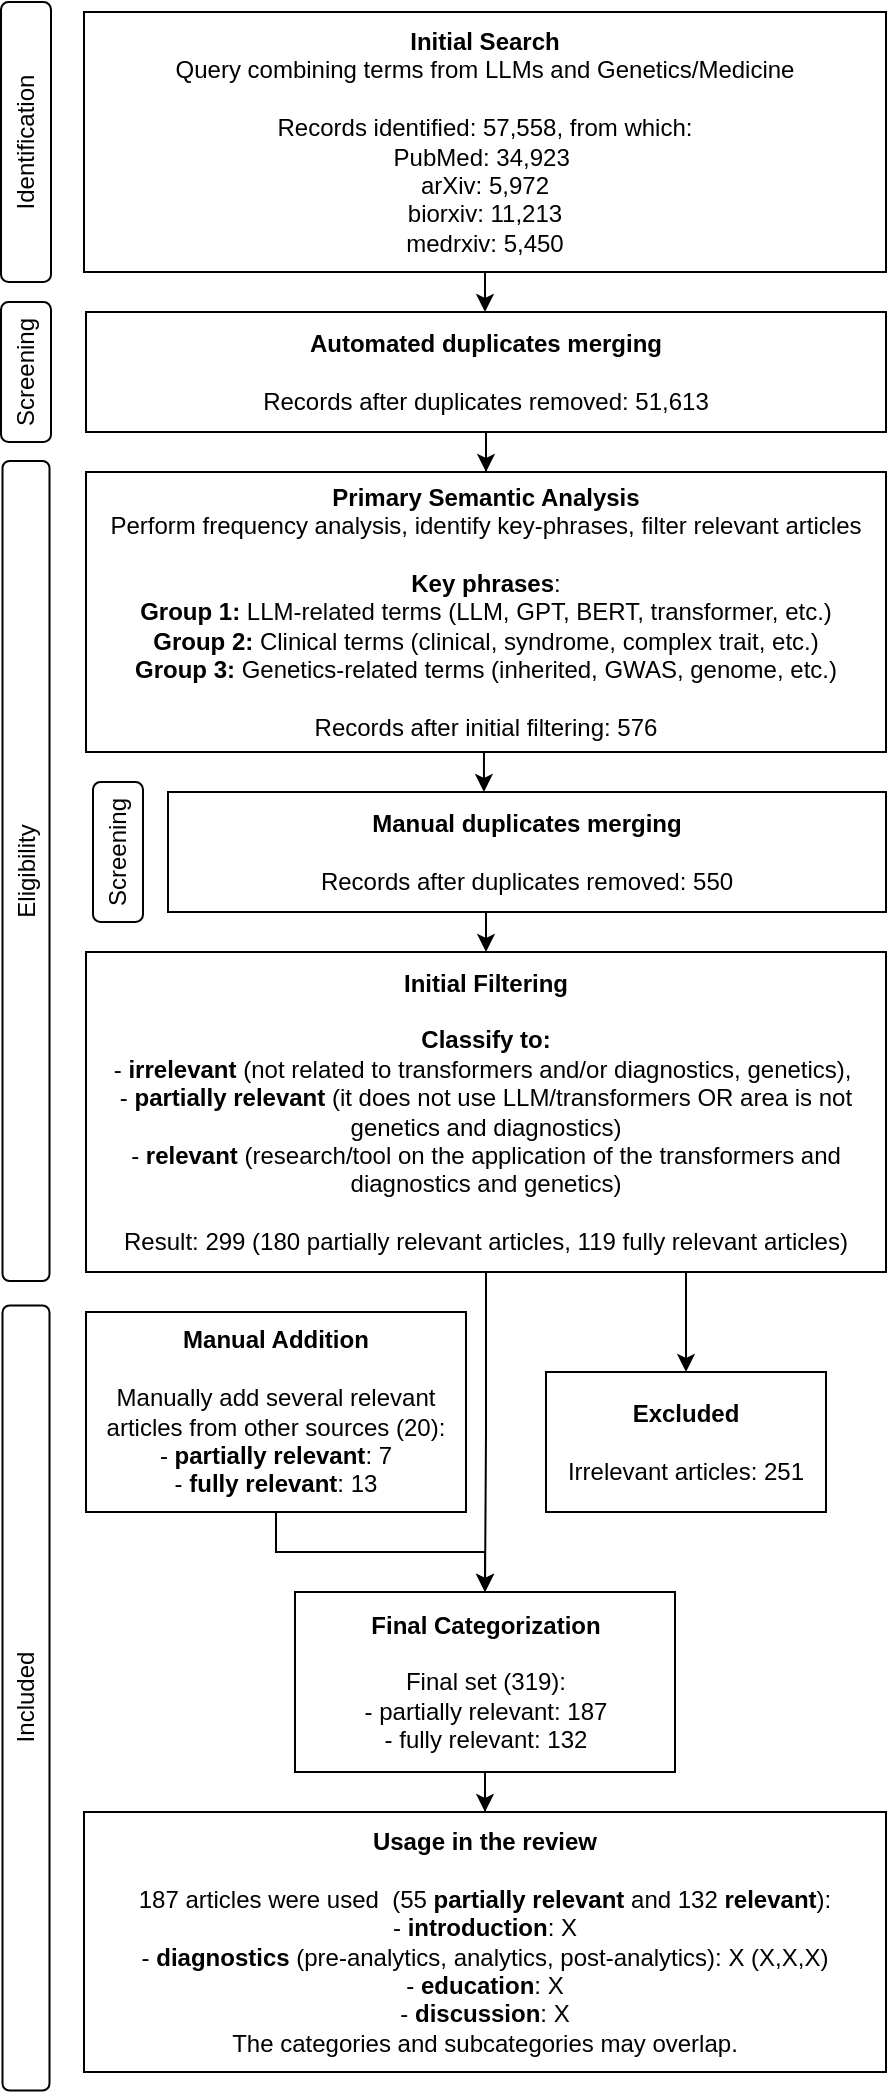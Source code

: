 <mxfile version="28.2.7">
  <diagram name="Страница — 1" id="8GmCdWIh2RvpjUtEzQ7G">
    <mxGraphModel dx="1491" dy="729" grid="1" gridSize="10" guides="1" tooltips="1" connect="1" arrows="1" fold="1" page="1" pageScale="1" pageWidth="827" pageHeight="1169" math="0" shadow="0">
      <root>
        <mxCell id="0" />
        <mxCell id="1" parent="0" />
        <mxCell id="hqPv4LxQJIXuMZ807FkV-1" style="edgeStyle=orthogonalEdgeStyle;rounded=0;orthogonalLoop=1;jettySize=auto;html=1;" edge="1" parent="1" source="hqPv4LxQJIXuMZ807FkV-2" target="hqPv4LxQJIXuMZ807FkV-4">
          <mxGeometry relative="1" as="geometry" />
        </mxCell>
        <mxCell id="hqPv4LxQJIXuMZ807FkV-2" value="&lt;b&gt;Initial Search&lt;/b&gt;&lt;div&gt;Query combining terms from LLMs and Genetics/Medicine&lt;br&gt;&lt;div&gt;&lt;br&gt;&lt;/div&gt;&lt;div&gt;&lt;div&gt;&lt;span style=&quot;font-size: 12px;&quot;&gt;Records identified: 57,558, from which:&lt;/span&gt;&lt;/div&gt;&lt;div&gt;PubMed: 34,923&amp;nbsp;&lt;/div&gt;&lt;div&gt;arXiv: 5,972&lt;/div&gt;biorxiv: 11,213&lt;div&gt;medrxiv: 5,450&lt;br&gt;&lt;/div&gt;&lt;/div&gt;&lt;/div&gt;" style="rounded=0;whiteSpace=wrap;html=1;" vertex="1" parent="1">
          <mxGeometry x="319" y="90" width="401" height="130" as="geometry" />
        </mxCell>
        <mxCell id="hqPv4LxQJIXuMZ807FkV-3" style="edgeStyle=orthogonalEdgeStyle;rounded=0;orthogonalLoop=1;jettySize=auto;html=1;entryX=0.5;entryY=0;entryDx=0;entryDy=0;" edge="1" parent="1" source="hqPv4LxQJIXuMZ807FkV-4" target="hqPv4LxQJIXuMZ807FkV-6">
          <mxGeometry relative="1" as="geometry" />
        </mxCell>
        <mxCell id="hqPv4LxQJIXuMZ807FkV-4" value="&lt;b&gt;Automated duplicates merging&lt;/b&gt;&lt;div&gt;&lt;br&gt;&lt;/div&gt;&lt;div&gt;&lt;div&gt;&lt;span style=&quot;background-color: initial;&quot;&gt;Records after duplicates removed: 51,613&lt;/span&gt;&lt;br&gt;&lt;/div&gt;&lt;/div&gt;" style="rounded=0;whiteSpace=wrap;html=1;" vertex="1" parent="1">
          <mxGeometry x="320" y="240" width="400" height="60" as="geometry" />
        </mxCell>
        <mxCell id="hqPv4LxQJIXuMZ807FkV-5" style="edgeStyle=orthogonalEdgeStyle;rounded=0;orthogonalLoop=1;jettySize=auto;html=1;exitX=0.5;exitY=1;exitDx=0;exitDy=0;entryX=0.44;entryY=0;entryDx=0;entryDy=0;entryPerimeter=0;" edge="1" parent="1" target="hqPv4LxQJIXuMZ807FkV-21">
          <mxGeometry relative="1" as="geometry">
            <mxPoint x="511" y="450.0" as="sourcePoint" />
            <mxPoint x="511" y="460" as="targetPoint" />
          </mxGeometry>
        </mxCell>
        <mxCell id="hqPv4LxQJIXuMZ807FkV-6" value="&lt;b&gt;Primary Semantic Analysis&lt;/b&gt;&lt;div&gt;&lt;div&gt;Perform frequency analysis, identify key-phrases, filter relevant articles&lt;/div&gt;&lt;div&gt;&lt;br&gt;&lt;/div&gt;&lt;div&gt;&lt;div&gt;&lt;b&gt;Key phrases&lt;/b&gt;:&lt;/div&gt;&lt;div&gt;&lt;b&gt;Group 1:&lt;/b&gt; LLM-related terms (LLM, GPT, BERT, transformer, etc.)&lt;/div&gt;&lt;div&gt;&lt;b&gt;Group 2:&lt;/b&gt; Clinical terms (clinical, syndrome, complex trait, etc.)&lt;/div&gt;&lt;div&gt;&lt;b&gt;Group 3:&lt;/b&gt; Genetics-related terms (inherited, GWAS, genome, etc.)&lt;/div&gt;&lt;div&gt;&lt;br&gt;&lt;/div&gt;&lt;div&gt;Records after initial filtering: 576&lt;/div&gt;&lt;/div&gt;&lt;/div&gt;" style="rounded=0;whiteSpace=wrap;html=1;" vertex="1" parent="1">
          <mxGeometry x="320" y="320" width="400" height="140" as="geometry" />
        </mxCell>
        <mxCell id="hqPv4LxQJIXuMZ807FkV-7" style="edgeStyle=orthogonalEdgeStyle;rounded=0;orthogonalLoop=1;jettySize=auto;html=1;exitX=0.5;exitY=1;exitDx=0;exitDy=0;entryX=0.5;entryY=0;entryDx=0;entryDy=0;" edge="1" parent="1" source="hqPv4LxQJIXuMZ807FkV-9" target="hqPv4LxQJIXuMZ807FkV-11">
          <mxGeometry relative="1" as="geometry" />
        </mxCell>
        <mxCell id="hqPv4LxQJIXuMZ807FkV-8" style="edgeStyle=orthogonalEdgeStyle;rounded=0;orthogonalLoop=1;jettySize=auto;html=1;exitX=0.75;exitY=1;exitDx=0;exitDy=0;entryX=0.5;entryY=0;entryDx=0;entryDy=0;" edge="1" parent="1" source="hqPv4LxQJIXuMZ807FkV-9" target="hqPv4LxQJIXuMZ807FkV-19">
          <mxGeometry relative="1" as="geometry" />
        </mxCell>
        <mxCell id="hqPv4LxQJIXuMZ807FkV-9" value="&lt;div&gt;&lt;b&gt;Initial Filtering&lt;/b&gt;&lt;br&gt;&lt;/div&gt;&lt;div&gt;&lt;b&gt;&lt;br&gt;&lt;/b&gt;&lt;/div&gt;&lt;div&gt;&lt;div&gt;&lt;b&gt;Classify to:&lt;/b&gt;&lt;/div&gt;&lt;div&gt;-&lt;b&gt; irrelevant&lt;/b&gt; (not related to transformers and/or diagnostics, genetics),&amp;nbsp;&lt;/div&gt;&lt;div&gt;-&lt;b&gt; partially relevant&lt;/b&gt; (it does not use LLM/transformers OR area is not genetics and diagnostics)&lt;/div&gt;&lt;div&gt;-&lt;b&gt; relevant&lt;/b&gt; (research/tool on the application of the transformers and diagnostics and genetics)&lt;/div&gt;&lt;div&gt;&lt;br&gt;&lt;/div&gt;&lt;div&gt;Result: 299 (180 partially relevant articles, 119 fully relevant articles)&lt;/div&gt;&lt;/div&gt;" style="rounded=0;whiteSpace=wrap;html=1;" vertex="1" parent="1">
          <mxGeometry x="320" y="560" width="400" height="160" as="geometry" />
        </mxCell>
        <mxCell id="hqPv4LxQJIXuMZ807FkV-10" style="edgeStyle=orthogonalEdgeStyle;rounded=0;orthogonalLoop=1;jettySize=auto;html=1;entryX=0.5;entryY=0;entryDx=0;entryDy=0;" edge="1" parent="1" source="hqPv4LxQJIXuMZ807FkV-11" target="hqPv4LxQJIXuMZ807FkV-14">
          <mxGeometry relative="1" as="geometry">
            <mxPoint x="445" y="1110" as="targetPoint" />
          </mxGeometry>
        </mxCell>
        <mxCell id="hqPv4LxQJIXuMZ807FkV-11" value="&lt;div&gt;&lt;b&gt;Final Categorization&lt;/b&gt;&lt;br&gt;&lt;/div&gt;&lt;div&gt;&lt;br&gt;&lt;/div&gt;&lt;div&gt;&lt;div&gt;&lt;span style=&quot;background-color: initial;&quot;&gt;Final set (319):&lt;/span&gt;&lt;/div&gt;&lt;div&gt;&lt;span style=&quot;background-color: initial;&quot;&gt;- partially relevant: 187&lt;/span&gt;&lt;/div&gt;&lt;div&gt;- fully relevant: 132&lt;/div&gt;&lt;/div&gt;" style="rounded=0;whiteSpace=wrap;html=1;" vertex="1" parent="1">
          <mxGeometry x="424.5" y="880" width="190" height="90" as="geometry" />
        </mxCell>
        <mxCell id="hqPv4LxQJIXuMZ807FkV-12" style="edgeStyle=orthogonalEdgeStyle;rounded=0;orthogonalLoop=1;jettySize=auto;html=1;entryX=0.5;entryY=0;entryDx=0;entryDy=0;" edge="1" parent="1" source="hqPv4LxQJIXuMZ807FkV-13" target="hqPv4LxQJIXuMZ807FkV-11">
          <mxGeometry relative="1" as="geometry" />
        </mxCell>
        <mxCell id="hqPv4LxQJIXuMZ807FkV-13" value="&lt;b&gt;Manual Addition&lt;/b&gt;&lt;br&gt;&lt;div&gt;&lt;br&gt;&lt;/div&gt;&lt;div&gt;&lt;div&gt;Manually add several relevant articles from other sources (20):&lt;/div&gt;&lt;/div&gt;&lt;div&gt;&lt;span style=&quot;background-color: initial;&quot;&gt;- &lt;b&gt;partially relevant&lt;/b&gt;: 7&lt;/span&gt;&lt;/div&gt;&lt;div&gt;- &lt;b&gt;fully relevant&lt;/b&gt;: 13&lt;/div&gt;" style="rounded=0;whiteSpace=wrap;html=1;" vertex="1" parent="1">
          <mxGeometry x="320" y="740" width="190" height="100" as="geometry" />
        </mxCell>
        <mxCell id="hqPv4LxQJIXuMZ807FkV-14" value="&lt;div&gt;&lt;b&gt;Usage in the review&lt;/b&gt;&lt;/div&gt;&lt;div&gt;&lt;b&gt;&lt;br&gt;&lt;/b&gt;&lt;/div&gt;&lt;div&gt;&lt;div&gt;&lt;span style=&quot;background-color: initial;&quot;&gt;187 articles were used&amp;nbsp;&lt;/span&gt;&lt;span style=&quot;background-color: initial;&quot;&gt;&amp;nbsp;(55&amp;nbsp;&lt;b&gt;partially relevant&lt;/b&gt; and 132&lt;/span&gt;&lt;span style=&quot;background-color: initial;&quot;&gt;&amp;nbsp;&lt;/span&gt;&lt;b style=&quot;background-color: initial;&quot;&gt;relevant&lt;/b&gt;&lt;span style=&quot;background-color: initial;&quot;&gt;)&lt;/span&gt;&lt;span style=&quot;background-color: initial;&quot;&gt;:&lt;/span&gt;&lt;/div&gt;&lt;div&gt;&lt;span style=&quot;background-color: initial;&quot;&gt;- &lt;b&gt;introduction&lt;/b&gt;: X&lt;/span&gt;&lt;/div&gt;&lt;div&gt;&lt;span style=&quot;background-color: initial;&quot;&gt;- &lt;b&gt;diagnostics &lt;/b&gt;(pre-analytics, analytics, post-analytics): X (X,X,X)&lt;/span&gt;&lt;/div&gt;&lt;div&gt;-&lt;b&gt; education&lt;/b&gt;: X&lt;/div&gt;&lt;/div&gt;&lt;div&gt;- &lt;b&gt;discussion&lt;/b&gt;: X&lt;/div&gt;&lt;div&gt;The categories and subcategories may overlap.&lt;/div&gt;" style="rounded=0;whiteSpace=wrap;html=1;" vertex="1" parent="1">
          <mxGeometry x="319" y="990" width="401" height="130" as="geometry" />
        </mxCell>
        <mxCell id="hqPv4LxQJIXuMZ807FkV-15" value="Identification" style="rounded=1;whiteSpace=wrap;html=1;rotation=-90;" vertex="1" parent="1">
          <mxGeometry x="220" y="142.5" width="140" height="25" as="geometry" />
        </mxCell>
        <mxCell id="hqPv4LxQJIXuMZ807FkV-16" value="Screening" style="rounded=1;whiteSpace=wrap;html=1;rotation=-90;" vertex="1" parent="1">
          <mxGeometry x="255" y="257.5" width="70" height="25" as="geometry" />
        </mxCell>
        <mxCell id="hqPv4LxQJIXuMZ807FkV-17" value="Eligibility" style="rounded=1;whiteSpace=wrap;html=1;rotation=-90;" vertex="1" parent="1">
          <mxGeometry x="85" y="507.75" width="410" height="23.5" as="geometry" />
        </mxCell>
        <mxCell id="hqPv4LxQJIXuMZ807FkV-18" value="Included" style="rounded=1;whiteSpace=wrap;html=1;rotation=-90;" vertex="1" parent="1">
          <mxGeometry x="93.75" y="921.25" width="392.5" height="23.5" as="geometry" />
        </mxCell>
        <mxCell id="hqPv4LxQJIXuMZ807FkV-19" value="&lt;b&gt;Excluded&lt;/b&gt;&lt;br&gt;&lt;div&gt;&lt;br&gt;&lt;/div&gt;&lt;div&gt;&lt;div&gt;Irrelevant articles: 251&lt;/div&gt;&lt;/div&gt;" style="rounded=0;whiteSpace=wrap;html=1;" vertex="1" parent="1">
          <mxGeometry x="550" y="770" width="140" height="70" as="geometry" />
        </mxCell>
        <mxCell id="hqPv4LxQJIXuMZ807FkV-20" style="edgeStyle=orthogonalEdgeStyle;rounded=0;orthogonalLoop=1;jettySize=auto;html=1;exitX=0.5;exitY=1;exitDx=0;exitDy=0;entryX=0.5;entryY=0;entryDx=0;entryDy=0;" edge="1" parent="1" source="hqPv4LxQJIXuMZ807FkV-21" target="hqPv4LxQJIXuMZ807FkV-9">
          <mxGeometry relative="1" as="geometry" />
        </mxCell>
        <mxCell id="hqPv4LxQJIXuMZ807FkV-21" value="&lt;b&gt;Manual duplicates merging&lt;/b&gt;&lt;div&gt;&lt;br&gt;&lt;/div&gt;&lt;div&gt;&lt;div&gt;&lt;span style=&quot;background-color: initial;&quot;&gt;Records after duplicates removed: 550&lt;/span&gt;&lt;br&gt;&lt;/div&gt;&lt;/div&gt;" style="rounded=0;whiteSpace=wrap;html=1;" vertex="1" parent="1">
          <mxGeometry x="361" y="480" width="359" height="60" as="geometry" />
        </mxCell>
        <mxCell id="hqPv4LxQJIXuMZ807FkV-22" value="Screening" style="rounded=1;whiteSpace=wrap;html=1;rotation=-90;" vertex="1" parent="1">
          <mxGeometry x="301" y="497.5" width="70" height="25" as="geometry" />
        </mxCell>
      </root>
    </mxGraphModel>
  </diagram>
</mxfile>
